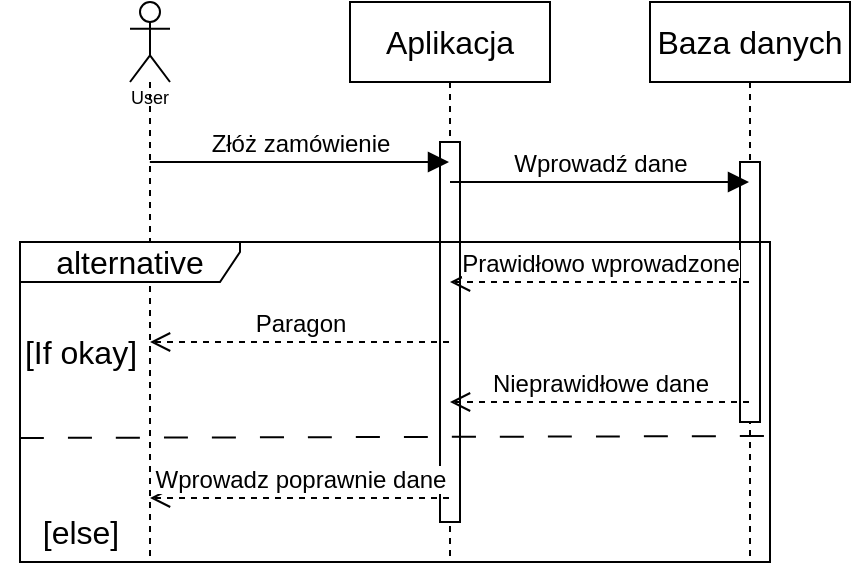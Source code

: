 <mxfile version="21.7.5" type="device">
  <diagram name="Page-1" id="2YBvvXClWsGukQMizWep">
    <mxGraphModel dx="1290" dy="542" grid="1" gridSize="10" guides="1" tooltips="1" connect="1" arrows="1" fold="1" page="1" pageScale="1" pageWidth="850" pageHeight="1100" math="0" shadow="0">
      <root>
        <mxCell id="0" />
        <mxCell id="1" parent="0" />
        <mxCell id="q0t65J2tcmiTGvbYGUiS-2" value="" style="shape=umlLifeline;perimeter=lifelinePerimeter;whiteSpace=wrap;html=1;container=1;dropTarget=0;collapsible=0;recursiveResize=0;outlineConnect=0;portConstraint=eastwest;newEdgeStyle={&quot;edgeStyle&quot;:&quot;elbowEdgeStyle&quot;,&quot;elbow&quot;:&quot;vertical&quot;,&quot;curved&quot;:0,&quot;rounded&quot;:0};participant=umlActor;fontSize=16;" parent="1" vertex="1">
          <mxGeometry x="250" y="160" width="20" height="280" as="geometry" />
        </mxCell>
        <mxCell id="q0t65J2tcmiTGvbYGUiS-4" value="Aplikacja" style="shape=umlLifeline;perimeter=lifelinePerimeter;whiteSpace=wrap;html=1;container=1;dropTarget=0;collapsible=0;recursiveResize=0;outlineConnect=0;portConstraint=eastwest;newEdgeStyle={&quot;edgeStyle&quot;:&quot;elbowEdgeStyle&quot;,&quot;elbow&quot;:&quot;vertical&quot;,&quot;curved&quot;:0,&quot;rounded&quot;:0};fontSize=16;" parent="1" vertex="1">
          <mxGeometry x="360" y="160" width="100" height="280" as="geometry" />
        </mxCell>
        <mxCell id="q0t65J2tcmiTGvbYGUiS-34" value="" style="html=1;points=[];perimeter=orthogonalPerimeter;outlineConnect=0;targetShapes=umlLifeline;portConstraint=eastwest;newEdgeStyle={&quot;edgeStyle&quot;:&quot;elbowEdgeStyle&quot;,&quot;elbow&quot;:&quot;vertical&quot;,&quot;curved&quot;:0,&quot;rounded&quot;:0};fontSize=16;" parent="q0t65J2tcmiTGvbYGUiS-4" vertex="1">
          <mxGeometry x="45" y="70" width="10" height="190" as="geometry" />
        </mxCell>
        <mxCell id="q0t65J2tcmiTGvbYGUiS-5" value="Baza danych" style="shape=umlLifeline;perimeter=lifelinePerimeter;whiteSpace=wrap;html=1;container=1;dropTarget=0;collapsible=0;recursiveResize=0;outlineConnect=0;portConstraint=eastwest;newEdgeStyle={&quot;edgeStyle&quot;:&quot;elbowEdgeStyle&quot;,&quot;elbow&quot;:&quot;vertical&quot;,&quot;curved&quot;:0,&quot;rounded&quot;:0};fontSize=16;" parent="1" vertex="1">
          <mxGeometry x="510" y="160" width="100" height="280" as="geometry" />
        </mxCell>
        <mxCell id="q0t65J2tcmiTGvbYGUiS-35" value="" style="html=1;points=[];perimeter=orthogonalPerimeter;outlineConnect=0;targetShapes=umlLifeline;portConstraint=eastwest;newEdgeStyle={&quot;edgeStyle&quot;:&quot;elbowEdgeStyle&quot;,&quot;elbow&quot;:&quot;vertical&quot;,&quot;curved&quot;:0,&quot;rounded&quot;:0};fontSize=16;" parent="q0t65J2tcmiTGvbYGUiS-5" vertex="1">
          <mxGeometry x="45" y="80" width="10" height="130" as="geometry" />
        </mxCell>
        <mxCell id="q0t65J2tcmiTGvbYGUiS-8" value="Złóż zamówienie" style="html=1;verticalAlign=bottom;endArrow=block;edgeStyle=elbowEdgeStyle;elbow=vertical;curved=0;rounded=0;fontSize=12;startSize=8;endSize=8;" parent="1" target="q0t65J2tcmiTGvbYGUiS-4" edge="1">
          <mxGeometry width="80" relative="1" as="geometry">
            <mxPoint x="259.929" y="239.996" as="sourcePoint" />
            <mxPoint x="349.5" y="239.996" as="targetPoint" />
          </mxGeometry>
        </mxCell>
        <mxCell id="q0t65J2tcmiTGvbYGUiS-9" value="Wprowadź dane" style="html=1;verticalAlign=bottom;endArrow=block;edgeStyle=elbowEdgeStyle;elbow=vertical;curved=0;rounded=0;fontSize=12;startSize=8;endSize=8;" parent="1" source="q0t65J2tcmiTGvbYGUiS-4" target="q0t65J2tcmiTGvbYGUiS-5" edge="1">
          <mxGeometry width="80" relative="1" as="geometry">
            <mxPoint x="430" y="260" as="sourcePoint" />
            <mxPoint x="539.5" y="260" as="targetPoint" />
            <Array as="points">
              <mxPoint x="480" y="250" />
              <mxPoint x="540" y="260" />
            </Array>
          </mxGeometry>
        </mxCell>
        <mxCell id="q0t65J2tcmiTGvbYGUiS-10" value="Prawidłowo wprowadzone" style="html=1;verticalAlign=bottom;endArrow=open;dashed=1;endSize=8;edgeStyle=elbowEdgeStyle;elbow=vertical;curved=0;rounded=0;fontSize=12;" parent="1" source="q0t65J2tcmiTGvbYGUiS-5" target="q0t65J2tcmiTGvbYGUiS-4" edge="1">
          <mxGeometry relative="1" as="geometry">
            <mxPoint x="529.57" y="340" as="sourcePoint" />
            <mxPoint x="379.999" y="340" as="targetPoint" />
            <Array as="points">
              <mxPoint x="450" y="310" />
              <mxPoint x="490.07" y="320" />
            </Array>
          </mxGeometry>
        </mxCell>
        <mxCell id="q0t65J2tcmiTGvbYGUiS-11" value="alternative" style="shape=umlFrame;whiteSpace=wrap;html=1;pointerEvents=0;fontSize=16;width=110;height=20;" parent="1" vertex="1">
          <mxGeometry x="195" y="280" width="375" height="160" as="geometry" />
        </mxCell>
        <mxCell id="q0t65J2tcmiTGvbYGUiS-15" value="" style="endArrow=none;dashed=1;html=1;rounded=0;fontSize=12;startSize=8;endSize=8;curved=1;exitX=0.002;exitY=0.499;exitDx=0;exitDy=0;exitPerimeter=0;dashPattern=12 12;" parent="1" edge="1">
          <mxGeometry width="50" height="50" relative="1" as="geometry">
            <mxPoint x="195.0" y="378.0" as="sourcePoint" />
            <mxPoint x="570" y="377" as="targetPoint" />
          </mxGeometry>
        </mxCell>
        <mxCell id="q0t65J2tcmiTGvbYGUiS-26" value="Paragon" style="html=1;verticalAlign=bottom;endArrow=open;dashed=1;endSize=8;edgeStyle=elbowEdgeStyle;elbow=horizontal;curved=0;rounded=0;fontSize=12;" parent="1" source="q0t65J2tcmiTGvbYGUiS-4" edge="1">
          <mxGeometry relative="1" as="geometry">
            <mxPoint x="389.5" y="330" as="sourcePoint" />
            <mxPoint x="260.024" y="330" as="targetPoint" />
            <Array as="points">
              <mxPoint x="339.98" y="330" />
              <mxPoint x="350.05" y="290" />
            </Array>
          </mxGeometry>
        </mxCell>
        <mxCell id="q0t65J2tcmiTGvbYGUiS-27" value="Nieprawidłowe dane" style="html=1;verticalAlign=bottom;endArrow=open;dashed=1;endSize=8;edgeStyle=elbowEdgeStyle;elbow=vertical;curved=0;rounded=0;fontSize=12;" parent="1" source="q0t65J2tcmiTGvbYGUiS-5" target="q0t65J2tcmiTGvbYGUiS-4" edge="1">
          <mxGeometry relative="1" as="geometry">
            <mxPoint x="550" y="360" as="sourcePoint" />
            <mxPoint x="400.524" y="360" as="targetPoint" />
            <Array as="points">
              <mxPoint x="480.57" y="360" />
            </Array>
          </mxGeometry>
        </mxCell>
        <mxCell id="q0t65J2tcmiTGvbYGUiS-28" value="Wprowadz poprawnie dane" style="html=1;verticalAlign=bottom;endArrow=open;dashed=1;endSize=8;edgeStyle=elbowEdgeStyle;elbow=vertical;curved=0;rounded=0;fontSize=12;" parent="1" source="q0t65J2tcmiTGvbYGUiS-4" target="q0t65J2tcmiTGvbYGUiS-2" edge="1">
          <mxGeometry relative="1" as="geometry">
            <mxPoint x="414.48" y="408.0" as="sourcePoint" />
            <mxPoint x="265.004" y="408.0" as="targetPoint" />
            <Array as="points">
              <mxPoint x="345.03" y="408.0" />
            </Array>
          </mxGeometry>
        </mxCell>
        <mxCell id="q0t65J2tcmiTGvbYGUiS-30" value="[If okay]" style="text;html=1;align=center;verticalAlign=middle;resizable=0;points=[];autosize=1;strokeColor=none;fillColor=none;fontSize=16;" parent="1" vertex="1">
          <mxGeometry x="185" y="320" width="80" height="30" as="geometry" />
        </mxCell>
        <mxCell id="q0t65J2tcmiTGvbYGUiS-31" value="[else]" style="text;html=1;align=center;verticalAlign=middle;resizable=0;points=[];autosize=1;strokeColor=none;fillColor=none;fontSize=16;" parent="1" vertex="1">
          <mxGeometry x="195" y="410" width="60" height="30" as="geometry" />
        </mxCell>
        <mxCell id="jzaE-vmBkoPX2ROnD7qK-1" value="&lt;font style=&quot;font-size: 9px;&quot;&gt;User&lt;/font&gt;" style="text;html=1;strokeColor=none;fillColor=none;align=center;verticalAlign=middle;whiteSpace=wrap;rounded=0;fontSize=16;" parent="1" vertex="1">
          <mxGeometry x="230" y="190" width="60" height="30" as="geometry" />
        </mxCell>
      </root>
    </mxGraphModel>
  </diagram>
</mxfile>
